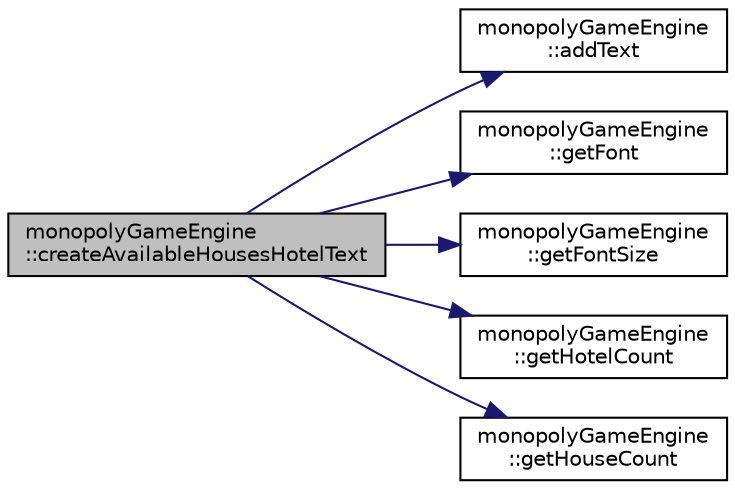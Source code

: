 digraph "monopolyGameEngine::createAvailableHousesHotelText"
{
 // LATEX_PDF_SIZE
  edge [fontname="Helvetica",fontsize="10",labelfontname="Helvetica",labelfontsize="10"];
  node [fontname="Helvetica",fontsize="10",shape=record];
  rankdir="LR";
  Node1 [label="monopolyGameEngine\l::createAvailableHousesHotelText",height=0.2,width=0.4,color="black", fillcolor="grey75", style="filled", fontcolor="black",tooltip=" "];
  Node1 -> Node2 [color="midnightblue",fontsize="10",style="solid",fontname="Helvetica"];
  Node2 [label="monopolyGameEngine\l::addText",height=0.2,width=0.4,color="black", fillcolor="white", style="filled",URL="$classmonopoly_game_engine.html#a1799fd373de57a19e6ae6ec093d9da98",tooltip=" "];
  Node1 -> Node3 [color="midnightblue",fontsize="10",style="solid",fontname="Helvetica"];
  Node3 [label="monopolyGameEngine\l::getFont",height=0.2,width=0.4,color="black", fillcolor="white", style="filled",URL="$classmonopoly_game_engine.html#aa1c15fdbe8a343109e69453126c99d90",tooltip=" "];
  Node1 -> Node4 [color="midnightblue",fontsize="10",style="solid",fontname="Helvetica"];
  Node4 [label="monopolyGameEngine\l::getFontSize",height=0.2,width=0.4,color="black", fillcolor="white", style="filled",URL="$classmonopoly_game_engine.html#a2e00931eaa6fae4e2967e73503264f7a",tooltip=" "];
  Node1 -> Node5 [color="midnightblue",fontsize="10",style="solid",fontname="Helvetica"];
  Node5 [label="monopolyGameEngine\l::getHotelCount",height=0.2,width=0.4,color="black", fillcolor="white", style="filled",URL="$classmonopoly_game_engine.html#af6479c9c150af4f6f19811427b18675f",tooltip=" "];
  Node1 -> Node6 [color="midnightblue",fontsize="10",style="solid",fontname="Helvetica"];
  Node6 [label="monopolyGameEngine\l::getHouseCount",height=0.2,width=0.4,color="black", fillcolor="white", style="filled",URL="$classmonopoly_game_engine.html#afed3b08203b9ef68ed47018e29739c94",tooltip=" "];
}

